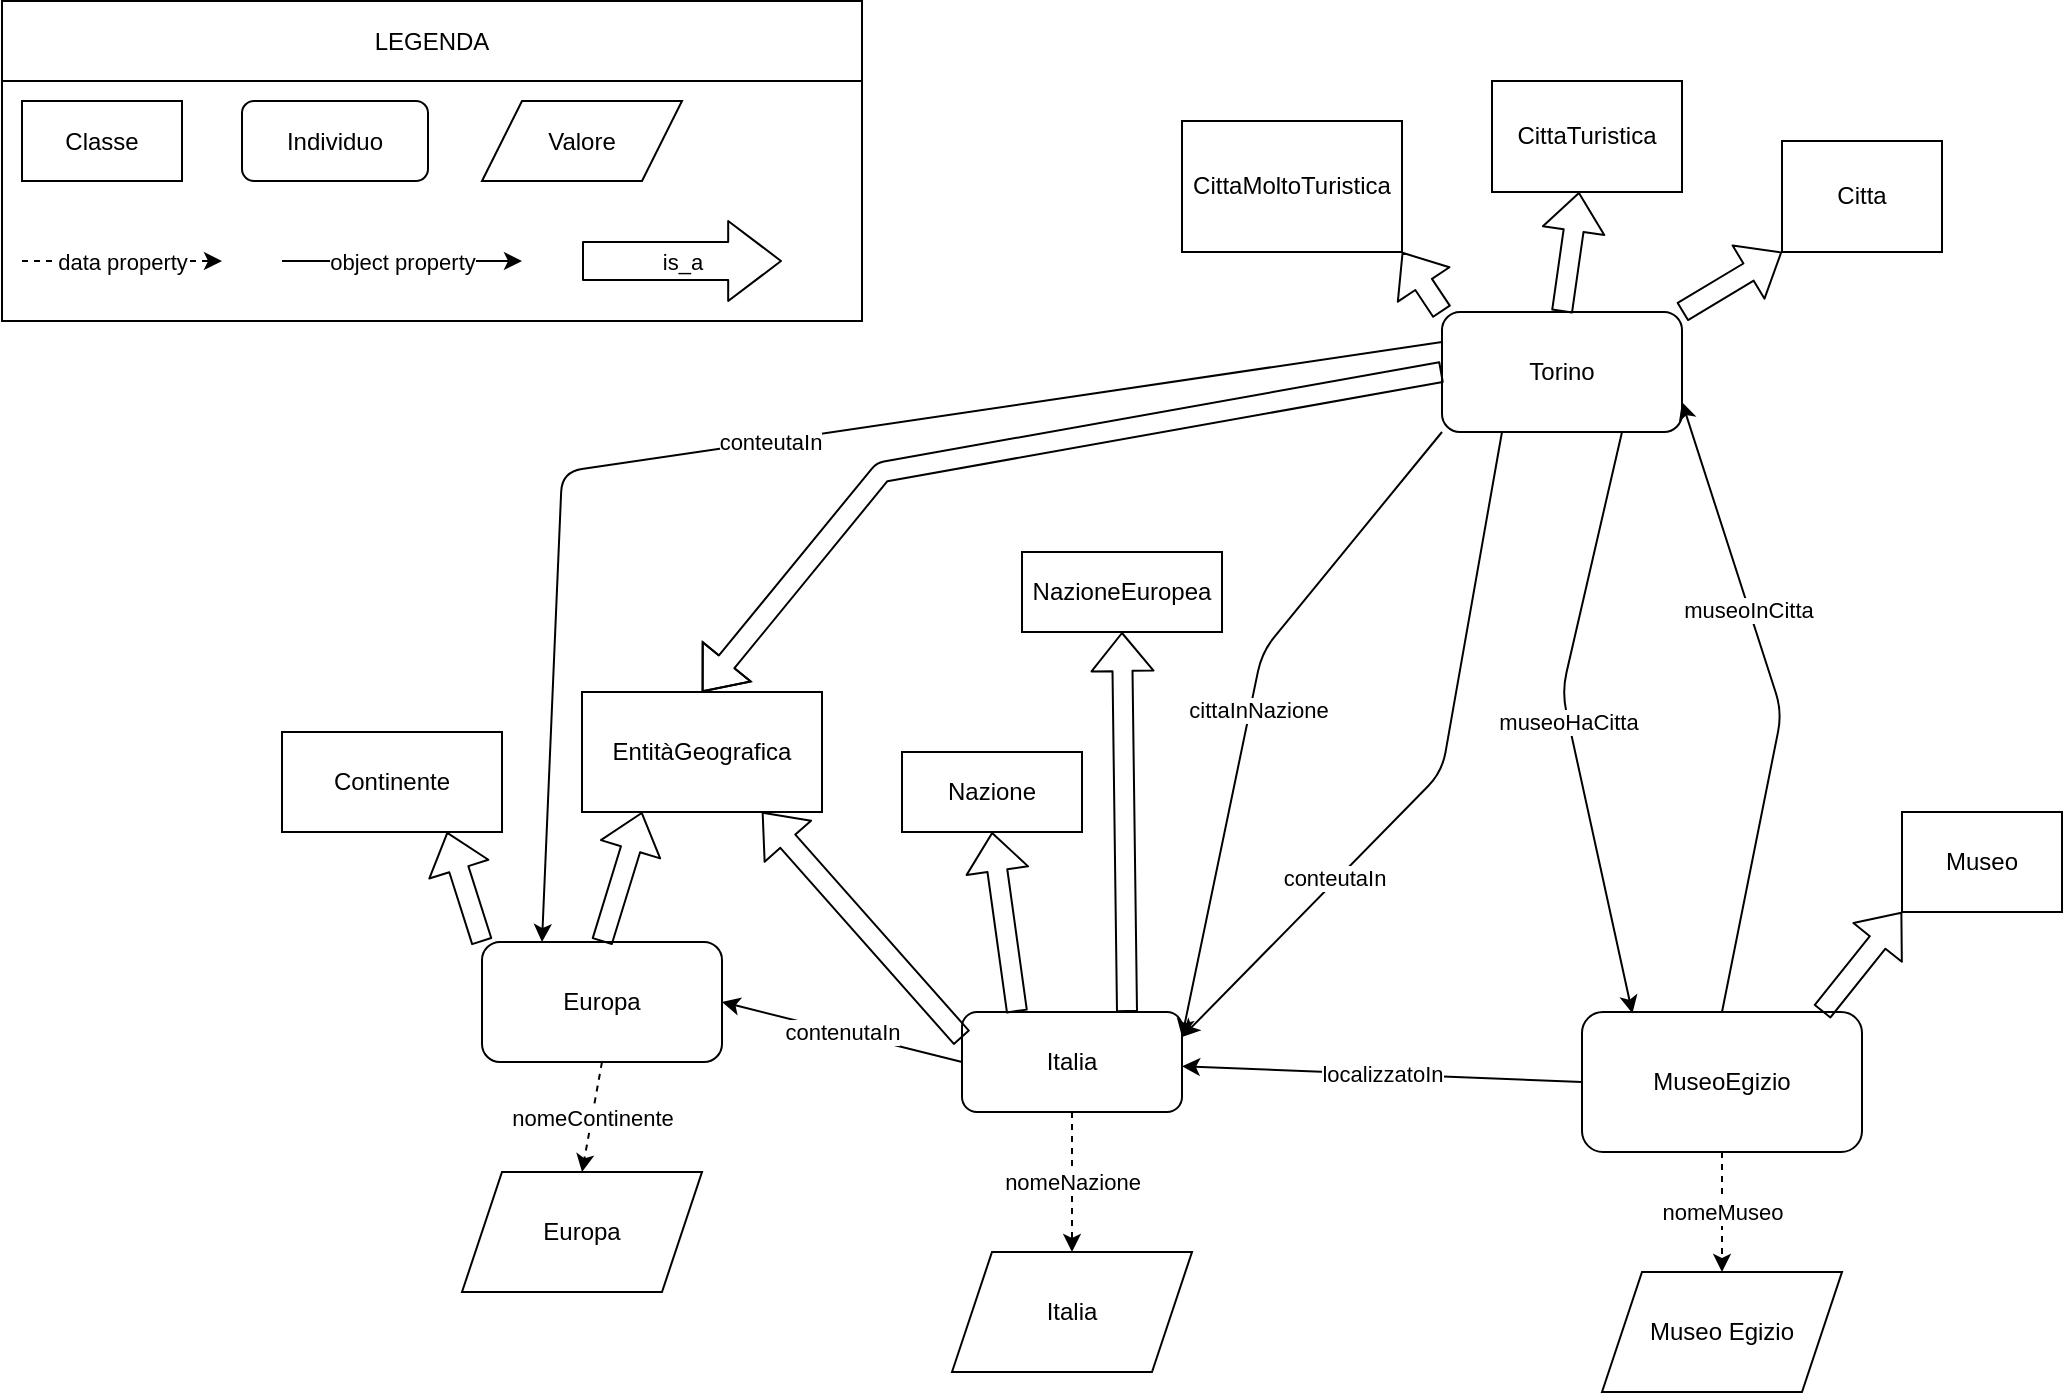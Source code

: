 <mxfile version="14.3.0" type="device"><diagram id="0SPWddev2w92TRtkGESH" name="Page-1"><mxGraphModel dx="656" dy="783" grid="1" gridSize="10" guides="1" tooltips="1" connect="1" arrows="1" fold="1" page="1" pageScale="1" pageWidth="827" pageHeight="1169" math="0" shadow="0"><root><mxCell id="0"/><mxCell id="1" parent="0"/><mxCell id="55pW_U8rwE6801E2qpAN-1" value="LEGENDA" style="rounded=0;whiteSpace=wrap;html=1;" parent="1" vertex="1"><mxGeometry x="850" y="14.5" width="430" height="40" as="geometry"/></mxCell><mxCell id="55pW_U8rwE6801E2qpAN-2" value="" style="rounded=0;whiteSpace=wrap;html=1;" parent="1" vertex="1"><mxGeometry x="850" y="54.5" width="430" height="120" as="geometry"/></mxCell><mxCell id="55pW_U8rwE6801E2qpAN-3" value="Classe" style="rounded=0;whiteSpace=wrap;html=1;" parent="1" vertex="1"><mxGeometry x="860" y="64.5" width="80" height="40" as="geometry"/></mxCell><mxCell id="55pW_U8rwE6801E2qpAN-4" value="Individuo" style="rounded=1;whiteSpace=wrap;html=1;" parent="1" vertex="1"><mxGeometry x="970" y="64.5" width="93" height="40" as="geometry"/></mxCell><mxCell id="55pW_U8rwE6801E2qpAN-5" value="Valore" style="shape=parallelogram;perimeter=parallelogramPerimeter;whiteSpace=wrap;html=1;fixedSize=1;" parent="1" vertex="1"><mxGeometry x="1090" y="64.5" width="100" height="40" as="geometry"/></mxCell><mxCell id="55pW_U8rwE6801E2qpAN-6" value="data property" style="endArrow=classic;html=1;dashed=1;" parent="1" edge="1"><mxGeometry width="50" height="50" relative="1" as="geometry"><mxPoint x="860" y="144.5" as="sourcePoint"/><mxPoint x="960" y="144.5" as="targetPoint"/></mxGeometry></mxCell><mxCell id="55pW_U8rwE6801E2qpAN-7" value="object property" style="endArrow=classic;html=1;" parent="1" edge="1"><mxGeometry width="50" height="50" relative="1" as="geometry"><mxPoint x="990" y="144.5" as="sourcePoint"/><mxPoint x="1110" y="144.5" as="targetPoint"/></mxGeometry></mxCell><mxCell id="55pW_U8rwE6801E2qpAN-8" value="is_a" style="shape=flexArrow;endArrow=classic;html=1;width=19;endSize=8.47;" parent="1" edge="1"><mxGeometry width="50" height="50" relative="1" as="geometry"><mxPoint x="1140" y="144.5" as="sourcePoint"/><mxPoint x="1240" y="144.5" as="targetPoint"/></mxGeometry></mxCell><mxCell id="55pW_U8rwE6801E2qpAN-21" value="nomeMuseo" style="edgeStyle=orthogonalEdgeStyle;rounded=0;orthogonalLoop=1;jettySize=auto;html=1;dashed=1;exitX=0.5;exitY=1;exitDx=0;exitDy=0;" parent="1" source="55pW_U8rwE6801E2qpAN-9" target="55pW_U8rwE6801E2qpAN-20" edge="1"><mxGeometry relative="1" as="geometry"><mxPoint x="1880" y="410" as="sourcePoint"/></mxGeometry></mxCell><mxCell id="55pW_U8rwE6801E2qpAN-9" value="MuseoEgizio" style="rounded=1;whiteSpace=wrap;html=1;" parent="1" vertex="1"><mxGeometry x="1640" y="520" width="140" height="70" as="geometry"/></mxCell><mxCell id="55pW_U8rwE6801E2qpAN-10" value="" style="shape=flexArrow;endArrow=classic;html=1;entryX=0;entryY=1;entryDx=0;entryDy=0;" parent="1" target="55pW_U8rwE6801E2qpAN-11" edge="1"><mxGeometry width="50" height="50" relative="1" as="geometry"><mxPoint x="1760" y="520" as="sourcePoint"/><mxPoint x="1320" y="390" as="targetPoint"/></mxGeometry></mxCell><mxCell id="55pW_U8rwE6801E2qpAN-11" value="Museo" style="rounded=0;whiteSpace=wrap;html=1;" parent="1" vertex="1"><mxGeometry x="1800" y="420" width="80" height="50" as="geometry"/></mxCell><mxCell id="55pW_U8rwE6801E2qpAN-32" value="nomeNazione" style="edgeStyle=orthogonalEdgeStyle;rounded=0;orthogonalLoop=1;jettySize=auto;html=1;exitX=0.5;exitY=1;exitDx=0;exitDy=0;entryX=0.5;entryY=0;entryDx=0;entryDy=0;dashed=1;" parent="1" source="55pW_U8rwE6801E2qpAN-13" target="55pW_U8rwE6801E2qpAN-31" edge="1"><mxGeometry relative="1" as="geometry"/></mxCell><mxCell id="55pW_U8rwE6801E2qpAN-13" value="Italia" style="rounded=1;whiteSpace=wrap;html=1;" parent="1" vertex="1"><mxGeometry x="1330" y="520" width="110" height="50" as="geometry"/></mxCell><mxCell id="55pW_U8rwE6801E2qpAN-14" value="Torino" style="rounded=1;whiteSpace=wrap;html=1;" parent="1" vertex="1"><mxGeometry x="1570" y="170" width="120" height="60" as="geometry"/></mxCell><mxCell id="55pW_U8rwE6801E2qpAN-17" value="localizzatoIn" style="endArrow=classic;html=1;exitX=0;exitY=0.5;exitDx=0;exitDy=0;" parent="1" source="55pW_U8rwE6801E2qpAN-9" target="55pW_U8rwE6801E2qpAN-13" edge="1"><mxGeometry width="50" height="50" relative="1" as="geometry"><mxPoint x="1340" y="420" as="sourcePoint"/><mxPoint x="1390" y="370" as="targetPoint"/><Array as="points"/></mxGeometry></mxCell><mxCell id="55pW_U8rwE6801E2qpAN-19" value="museoInCitta" style="endArrow=classic;html=1;exitX=0.5;exitY=0;exitDx=0;exitDy=0;entryX=1;entryY=0.75;entryDx=0;entryDy=0;" parent="1" source="55pW_U8rwE6801E2qpAN-9" target="55pW_U8rwE6801E2qpAN-14" edge="1"><mxGeometry x="0.311" width="50" height="50" relative="1" as="geometry"><mxPoint x="980" y="460" as="sourcePoint"/><mxPoint x="1030" y="410" as="targetPoint"/><Array as="points"><mxPoint x="1740" y="370"/></Array><mxPoint as="offset"/></mxGeometry></mxCell><mxCell id="55pW_U8rwE6801E2qpAN-20" value="Museo Egizio" style="shape=parallelogram;perimeter=parallelogramPerimeter;whiteSpace=wrap;html=1;fixedSize=1;" parent="1" vertex="1"><mxGeometry x="1650" y="650" width="120" height="60" as="geometry"/></mxCell><mxCell id="55pW_U8rwE6801E2qpAN-22" value="" style="shape=flexArrow;endArrow=classic;html=1;entryX=0.75;entryY=1;entryDx=0;entryDy=0;" parent="1" target="55pW_U8rwE6801E2qpAN-25" edge="1"><mxGeometry width="50" height="50" relative="1" as="geometry"><mxPoint x="1330" y="533" as="sourcePoint"/><mxPoint x="1370" y="310" as="targetPoint"/></mxGeometry></mxCell><mxCell id="55pW_U8rwE6801E2qpAN-23" value="" style="shape=flexArrow;endArrow=classic;html=1;exitX=0.25;exitY=0;exitDx=0;exitDy=0;entryX=0.5;entryY=1;entryDx=0;entryDy=0;" parent="1" source="55pW_U8rwE6801E2qpAN-13" target="55pW_U8rwE6801E2qpAN-26" edge="1"><mxGeometry width="50" height="50" relative="1" as="geometry"><mxPoint x="1470" y="340" as="sourcePoint"/><mxPoint x="1470" y="280" as="targetPoint"/></mxGeometry></mxCell><mxCell id="55pW_U8rwE6801E2qpAN-24" value="" style="shape=flexArrow;endArrow=classic;html=1;exitX=0.75;exitY=0;exitDx=0;exitDy=0;entryX=0.5;entryY=1;entryDx=0;entryDy=0;" parent="1" source="55pW_U8rwE6801E2qpAN-13" target="55pW_U8rwE6801E2qpAN-27" edge="1"><mxGeometry width="50" height="50" relative="1" as="geometry"><mxPoint x="1540" y="330" as="sourcePoint"/><mxPoint x="1550" y="290" as="targetPoint"/></mxGeometry></mxCell><mxCell id="55pW_U8rwE6801E2qpAN-25" value="EntitàGeografica" style="rounded=0;whiteSpace=wrap;html=1;" parent="1" vertex="1"><mxGeometry x="1140" y="360" width="120" height="60" as="geometry"/></mxCell><mxCell id="55pW_U8rwE6801E2qpAN-26" value="Nazione" style="rounded=0;whiteSpace=wrap;html=1;" parent="1" vertex="1"><mxGeometry x="1300" y="390" width="90" height="40" as="geometry"/></mxCell><mxCell id="55pW_U8rwE6801E2qpAN-29" value="Europa" style="rounded=1;whiteSpace=wrap;html=1;" parent="1" vertex="1"><mxGeometry x="1090" y="485" width="120" height="60" as="geometry"/></mxCell><mxCell id="55pW_U8rwE6801E2qpAN-31" value="Italia" style="shape=parallelogram;perimeter=parallelogramPerimeter;whiteSpace=wrap;html=1;fixedSize=1;" parent="1" vertex="1"><mxGeometry x="1325" y="640" width="120" height="60" as="geometry"/></mxCell><mxCell id="55pW_U8rwE6801E2qpAN-34" value="" style="shape=flexArrow;endArrow=classic;html=1;exitX=0.5;exitY=0;exitDx=0;exitDy=0;entryX=0.25;entryY=1;entryDx=0;entryDy=0;" parent="1" source="55pW_U8rwE6801E2qpAN-29" target="55pW_U8rwE6801E2qpAN-25" edge="1"><mxGeometry width="50" height="50" relative="1" as="geometry"><mxPoint x="1020" y="400" as="sourcePoint"/><mxPoint x="1070" y="350" as="targetPoint"/></mxGeometry></mxCell><mxCell id="55pW_U8rwE6801E2qpAN-35" value="" style="shape=flexArrow;endArrow=classic;html=1;exitX=0;exitY=0;exitDx=0;exitDy=0;entryX=0.75;entryY=1;entryDx=0;entryDy=0;" parent="1" source="55pW_U8rwE6801E2qpAN-29" target="55pW_U8rwE6801E2qpAN-36" edge="1"><mxGeometry width="50" height="50" relative="1" as="geometry"><mxPoint x="1000" y="410" as="sourcePoint"/><mxPoint x="1050" y="360" as="targetPoint"/></mxGeometry></mxCell><mxCell id="55pW_U8rwE6801E2qpAN-36" value="Continente" style="rounded=0;whiteSpace=wrap;html=1;" parent="1" vertex="1"><mxGeometry x="990" y="380" width="110" height="50" as="geometry"/></mxCell><mxCell id="55pW_U8rwE6801E2qpAN-37" value="Europa" style="shape=parallelogram;perimeter=parallelogramPerimeter;whiteSpace=wrap;html=1;fixedSize=1;" parent="1" vertex="1"><mxGeometry x="1080" y="600" width="120" height="60" as="geometry"/></mxCell><mxCell id="55pW_U8rwE6801E2qpAN-38" value="nomeContinente" style="endArrow=classic;html=1;exitX=0.5;exitY=1;exitDx=0;exitDy=0;entryX=0.5;entryY=0;entryDx=0;entryDy=0;dashed=1;" parent="1" source="55pW_U8rwE6801E2qpAN-29" target="55pW_U8rwE6801E2qpAN-37" edge="1"><mxGeometry width="50" height="50" relative="1" as="geometry"><mxPoint x="1110" y="510" as="sourcePoint"/><mxPoint x="1160" y="460" as="targetPoint"/></mxGeometry></mxCell><mxCell id="55pW_U8rwE6801E2qpAN-39" value="Citta&lt;span style=&quot;color: rgba(0 , 0 , 0 , 0) ; font-family: monospace ; font-size: 0px&quot;&gt;%3CmxGraphModel%3E%3Croot%3E%3CmxCell%20id%3D%220%22%2F%3E%3CmxCell%20id%3D%221%22%20parent%3D%220%22%2F%3E%3CmxCell%20id%3D%222%22%20value%3D%22Italia%22%20style%3D%22shape%3Dparallelogram%3Bperimeter%3DparallelogramPerimeter%3BwhiteSpace%3Dwrap%3Bhtml%3D1%3BfixedSize%3D1%3B%22%20vertex%3D%221%22%20parent%3D%221%22%3E%3CmxGeometry%20x%3D%221310%22%20y%3D%22480%22%20width%3D%22120%22%20height%3D%2260%22%20as%3D%22geometry%22%2F%3E%3C%2FmxCell%3E%3C%2Froot%3E%3C%2FmxGraphModel%3E&lt;/span&gt;" style="rounded=0;whiteSpace=wrap;html=1;" parent="1" vertex="1"><mxGeometry x="1740" y="84.5" width="80" height="55.5" as="geometry"/></mxCell><mxCell id="55pW_U8rwE6801E2qpAN-40" value="CittaMoltoTuristica" style="rounded=0;whiteSpace=wrap;html=1;" parent="1" vertex="1"><mxGeometry x="1440" y="74.5" width="110" height="65.5" as="geometry"/></mxCell><mxCell id="55pW_U8rwE6801E2qpAN-41" value="CittaTuristica" style="rounded=0;whiteSpace=wrap;html=1;" parent="1" vertex="1"><mxGeometry x="1595" y="54.5" width="95" height="55.5" as="geometry"/></mxCell><mxCell id="55pW_U8rwE6801E2qpAN-42" value="" style="shape=flexArrow;endArrow=classic;html=1;exitX=0;exitY=0.5;exitDx=0;exitDy=0;entryX=0.5;entryY=0;entryDx=0;entryDy=0;" parent="1" source="55pW_U8rwE6801E2qpAN-14" target="55pW_U8rwE6801E2qpAN-25" edge="1"><mxGeometry width="50" height="50" relative="1" as="geometry"><mxPoint x="1310" y="290" as="sourcePoint"/><mxPoint x="1360" y="240" as="targetPoint"/><Array as="points"><mxPoint x="1290" y="250"/></Array></mxGeometry></mxCell><mxCell id="55pW_U8rwE6801E2qpAN-46" value="" style="shape=flexArrow;endArrow=classic;html=1;exitX=0.5;exitY=0;exitDx=0;exitDy=0;" parent="1" source="55pW_U8rwE6801E2qpAN-14" target="55pW_U8rwE6801E2qpAN-41" edge="1"><mxGeometry width="50" height="50" relative="1" as="geometry"><mxPoint x="1540" y="160" as="sourcePoint"/><mxPoint x="1590" y="110" as="targetPoint"/></mxGeometry></mxCell><mxCell id="55pW_U8rwE6801E2qpAN-47" value="" style="shape=flexArrow;endArrow=classic;html=1;exitX=0;exitY=0;exitDx=0;exitDy=0;entryX=1;entryY=1;entryDx=0;entryDy=0;" parent="1" source="55pW_U8rwE6801E2qpAN-14" target="55pW_U8rwE6801E2qpAN-40" edge="1"><mxGeometry width="50" height="50" relative="1" as="geometry"><mxPoint x="1355" y="210" as="sourcePoint"/><mxPoint x="1405" y="160.0" as="targetPoint"/></mxGeometry></mxCell><mxCell id="55pW_U8rwE6801E2qpAN-48" value="" style="shape=flexArrow;endArrow=classic;html=1;entryX=0;entryY=1;entryDx=0;entryDy=0;exitX=1;exitY=0;exitDx=0;exitDy=0;" parent="1" source="55pW_U8rwE6801E2qpAN-14" target="55pW_U8rwE6801E2qpAN-39" edge="1"><mxGeometry width="50" height="50" relative="1" as="geometry"><mxPoint x="1630" y="180" as="sourcePoint"/><mxPoint x="1680" y="130.0" as="targetPoint"/></mxGeometry></mxCell><mxCell id="55pW_U8rwE6801E2qpAN-27" value="NazioneEuropea" style="rounded=0;whiteSpace=wrap;html=1;" parent="1" vertex="1"><mxGeometry x="1360" y="290" width="100" height="40" as="geometry"/></mxCell><mxCell id="55pW_U8rwE6801E2qpAN-52" value="cittaInNazione" style="endArrow=classic;html=1;exitX=0;exitY=1;exitDx=0;exitDy=0;entryX=1;entryY=0.25;entryDx=0;entryDy=0;" parent="1" source="55pW_U8rwE6801E2qpAN-14" target="55pW_U8rwE6801E2qpAN-13" edge="1"><mxGeometry x="0.009" y="4" width="50" height="50" relative="1" as="geometry"><mxPoint x="1534" y="220" as="sourcePoint"/><mxPoint x="1410" y="400" as="targetPoint"/><Array as="points"><mxPoint x="1480" y="340"/></Array><mxPoint as="offset"/></mxGeometry></mxCell><mxCell id="55pW_U8rwE6801E2qpAN-53" value="conteutaIn" style="endArrow=classic;html=1;exitX=0.25;exitY=1;exitDx=0;exitDy=0;entryX=1;entryY=0.25;entryDx=0;entryDy=0;" parent="1" source="55pW_U8rwE6801E2qpAN-14" target="55pW_U8rwE6801E2qpAN-13" edge="1"><mxGeometry x="0.387" y="-1" width="50" height="50" relative="1" as="geometry"><mxPoint x="1530" y="400" as="sourcePoint"/><mxPoint x="1580" y="350" as="targetPoint"/><Array as="points"><mxPoint x="1570" y="400"/></Array><mxPoint as="offset"/></mxGeometry></mxCell><mxCell id="55pW_U8rwE6801E2qpAN-55" value="conteutaIn" style="endArrow=classic;html=1;entryX=0.25;entryY=0;entryDx=0;entryDy=0;exitX=0;exitY=0.25;exitDx=0;exitDy=0;" parent="1" source="55pW_U8rwE6801E2qpAN-14" target="55pW_U8rwE6801E2qpAN-29" edge="1"><mxGeometry width="50" height="50" relative="1" as="geometry"><mxPoint x="1110" y="290" as="sourcePoint"/><mxPoint x="1160" y="240" as="targetPoint"/><Array as="points"><mxPoint x="1130" y="250"/></Array></mxGeometry></mxCell><mxCell id="55pW_U8rwE6801E2qpAN-63" value="museoHaCitta" style="endArrow=classic;html=1;exitX=0.75;exitY=1;exitDx=0;exitDy=0;entryX=0.18;entryY=0.01;entryDx=0;entryDy=0;entryPerimeter=0;" parent="1" source="55pW_U8rwE6801E2qpAN-14" target="55pW_U8rwE6801E2qpAN-9" edge="1"><mxGeometry width="50" height="50" relative="1" as="geometry"><mxPoint x="1630" y="530" as="sourcePoint"/><mxPoint x="1680" y="480" as="targetPoint"/><Array as="points"><mxPoint x="1630" y="360"/></Array></mxGeometry></mxCell><mxCell id="fNQtMkktnAtJf19OjWaH-2" value="contenutaIn" style="endArrow=classic;html=1;exitX=0;exitY=0.5;exitDx=0;exitDy=0;entryX=1;entryY=0.5;entryDx=0;entryDy=0;" edge="1" parent="1" source="55pW_U8rwE6801E2qpAN-13" target="55pW_U8rwE6801E2qpAN-29"><mxGeometry width="50" height="50" relative="1" as="geometry"><mxPoint x="1230" y="600" as="sourcePoint"/><mxPoint x="1280" y="550" as="targetPoint"/></mxGeometry></mxCell></root></mxGraphModel></diagram></mxfile>